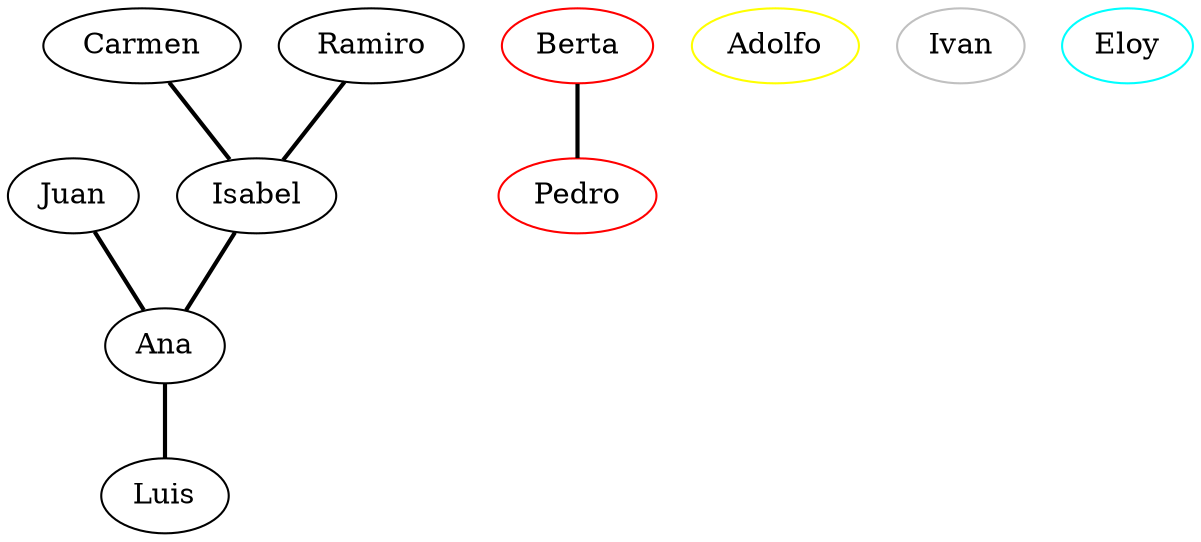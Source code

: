 strict graph G {
  1 [ color="" label="Ana" ];
  2 [ color="red" label="Berta" ];
  3 [ color="yellow" label="Adolfo" ];
  4 [ color="gray" label="Ivan" ];
  5 [ color="" label="Carmen" ];
  6 [ color="" label="Luis" ];
  7 [ color="" label="Juan" ];
  8 [ color="red" label="Pedro" ];
  9 [ color="" label="Ramiro" ];
  10 [ color="cyan" label="Eloy" ];
  11 [ color="" label="Isabel" ];
  1 -- 6 [ style="bold" label="" ];
  2 -- 8 [ style="bold" label="" ];
  9 -- 11 [ style="bold" label="" ];
  5 -- 11 [ style="bold" label="" ];
  7 -- 1 [ style="bold" label="" ];
  11 -- 1 [ style="bold" label="" ];
}
